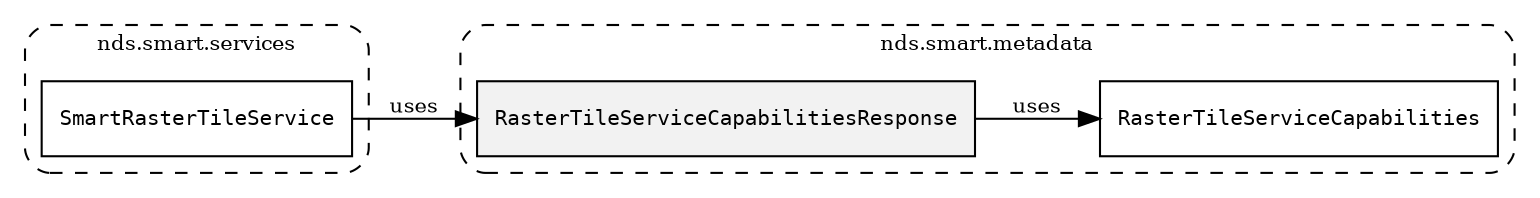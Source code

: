 /**
 * This dot file creates symbol collaboration diagram for RasterTileServiceCapabilitiesResponse.
 */
digraph ZSERIO
{
    node [shape=box, fontsize=10];
    rankdir="LR";
    fontsize=10;
    tooltip="RasterTileServiceCapabilitiesResponse collaboration diagram";

    subgraph "cluster_nds.smart.metadata"
    {
        style="dashed, rounded";
        label="nds.smart.metadata";
        tooltip="Package nds.smart.metadata";
        href="../../../content/packages/nds.smart.metadata.html#Package-nds-smart-metadata";
        target="_parent";

        "RasterTileServiceCapabilitiesResponse" [style="filled", fillcolor="#0000000D", target="_parent", label=<<font face="monospace"><table align="center" border="0" cellspacing="0" cellpadding="0"><tr><td href="../../../content/packages/nds.smart.metadata.html#Structure-RasterTileServiceCapabilitiesResponse" title="Structure defined in nds.smart.metadata">RasterTileServiceCapabilitiesResponse</td></tr></table></font>>];
        "RasterTileServiceCapabilities" [target="_parent", label=<<font face="monospace"><table align="center" border="0" cellspacing="0" cellpadding="0"><tr><td href="../../../content/packages/nds.smart.metadata.html#Bitmask-RasterTileServiceCapabilities" title="Bitmask defined in nds.smart.metadata">RasterTileServiceCapabilities</td></tr></table></font>>];
    }

    subgraph "cluster_nds.smart.services"
    {
        style="dashed, rounded";
        label="nds.smart.services";
        tooltip="Package nds.smart.services";
        href="../../../content/packages/nds.smart.services.html#Package-nds-smart-services";
        target="_parent";

        "SmartRasterTileService" [target="_parent", label=<<font face="monospace"><table align="center" border="0" cellspacing="0" cellpadding="0"><tr><td href="../../../content/packages/nds.smart.services.html#Service-SmartRasterTileService" title="Service defined in nds.smart.services">SmartRasterTileService</td></tr></table></font>>];
    }

    "RasterTileServiceCapabilitiesResponse" -> "RasterTileServiceCapabilities" [label="uses", fontsize=10];
    "SmartRasterTileService" -> "RasterTileServiceCapabilitiesResponse" [label="uses", fontsize=10];
}
